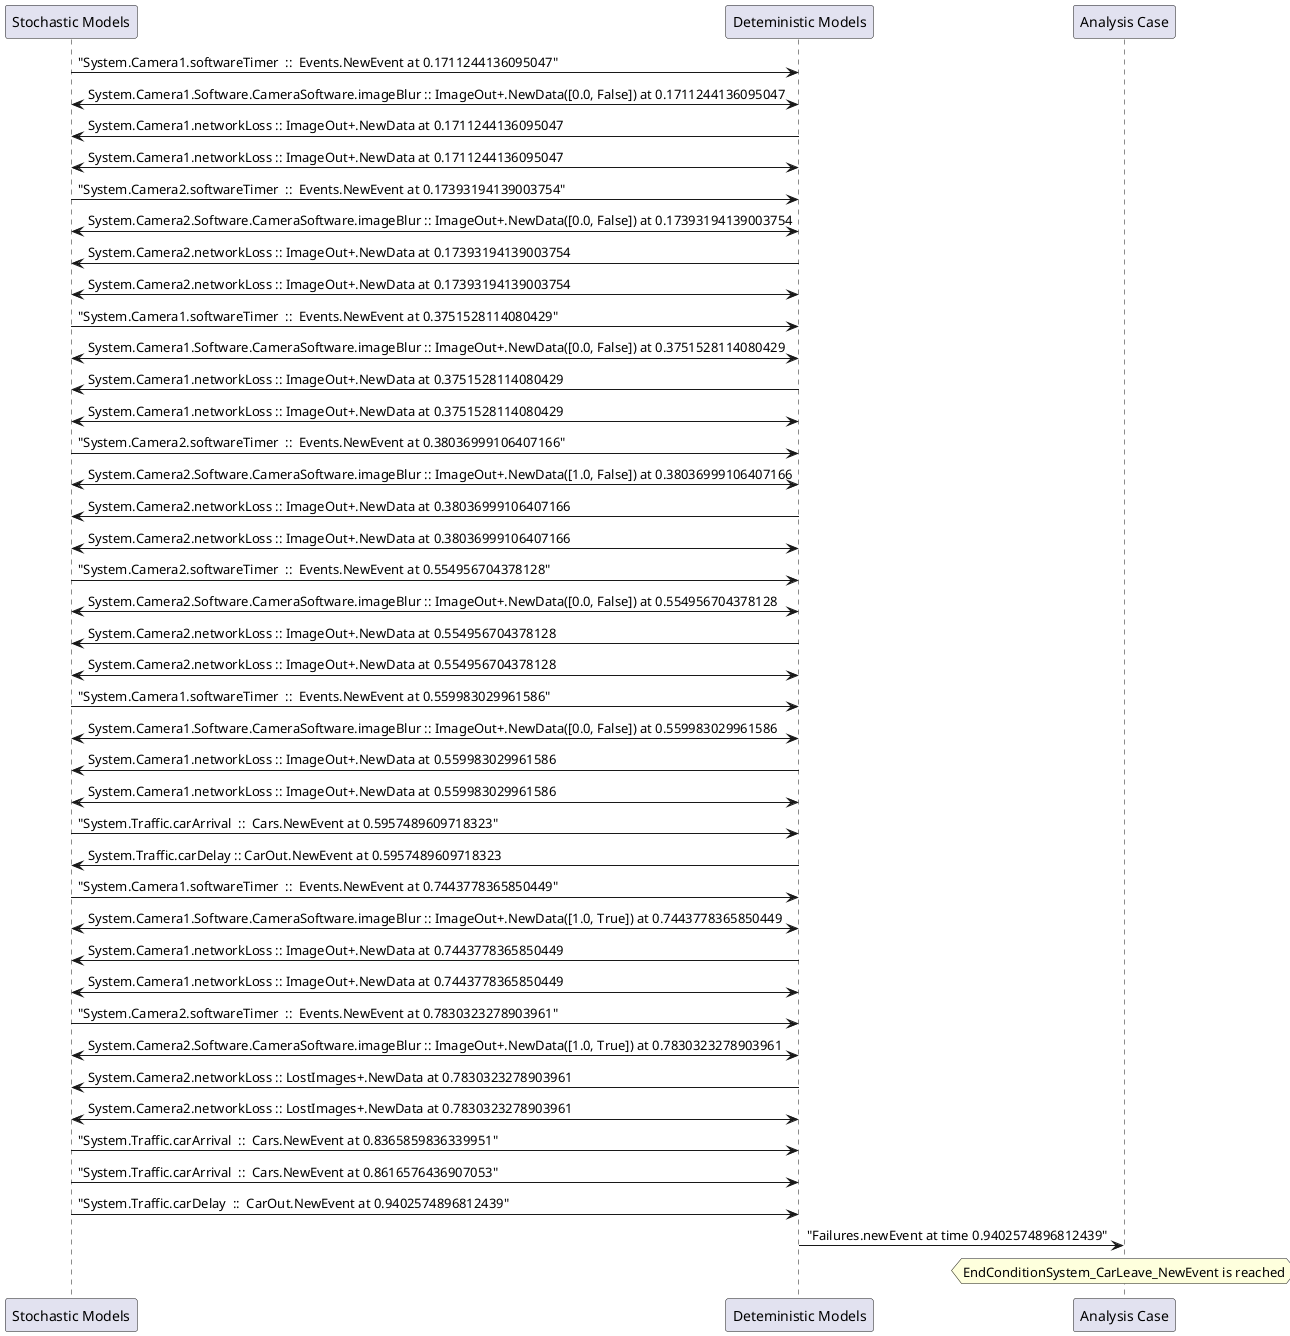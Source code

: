 
	@startuml
	participant "Stochastic Models" as stochmodel
	participant "Deteministic Models" as detmodel
	participant "Analysis Case" as analysis
	{7453_stop} stochmodel -> detmodel : "System.Camera1.softwareTimer  ::  Events.NewEvent at 0.1711244136095047"
detmodel <-> stochmodel : System.Camera1.Software.CameraSoftware.imageBlur :: ImageOut+.NewData([0.0, False]) at 0.1711244136095047
detmodel -> stochmodel : System.Camera1.networkLoss :: ImageOut+.NewData at 0.1711244136095047
detmodel <-> stochmodel : System.Camera1.networkLoss :: ImageOut+.NewData at 0.1711244136095047
{7469_stop} stochmodel -> detmodel : "System.Camera2.softwareTimer  ::  Events.NewEvent at 0.17393194139003754"
detmodel <-> stochmodel : System.Camera2.Software.CameraSoftware.imageBlur :: ImageOut+.NewData([0.0, False]) at 0.17393194139003754
detmodel -> stochmodel : System.Camera2.networkLoss :: ImageOut+.NewData at 0.17393194139003754
detmodel <-> stochmodel : System.Camera2.networkLoss :: ImageOut+.NewData at 0.17393194139003754
{7454_stop} stochmodel -> detmodel : "System.Camera1.softwareTimer  ::  Events.NewEvent at 0.3751528114080429"
detmodel <-> stochmodel : System.Camera1.Software.CameraSoftware.imageBlur :: ImageOut+.NewData([0.0, False]) at 0.3751528114080429
detmodel -> stochmodel : System.Camera1.networkLoss :: ImageOut+.NewData at 0.3751528114080429
detmodel <-> stochmodel : System.Camera1.networkLoss :: ImageOut+.NewData at 0.3751528114080429
{7470_stop} stochmodel -> detmodel : "System.Camera2.softwareTimer  ::  Events.NewEvent at 0.38036999106407166"
detmodel <-> stochmodel : System.Camera2.Software.CameraSoftware.imageBlur :: ImageOut+.NewData([1.0, False]) at 0.38036999106407166
detmodel -> stochmodel : System.Camera2.networkLoss :: ImageOut+.NewData at 0.38036999106407166
detmodel <-> stochmodel : System.Camera2.networkLoss :: ImageOut+.NewData at 0.38036999106407166
{7471_stop} stochmodel -> detmodel : "System.Camera2.softwareTimer  ::  Events.NewEvent at 0.554956704378128"
detmodel <-> stochmodel : System.Camera2.Software.CameraSoftware.imageBlur :: ImageOut+.NewData([0.0, False]) at 0.554956704378128
detmodel -> stochmodel : System.Camera2.networkLoss :: ImageOut+.NewData at 0.554956704378128
detmodel <-> stochmodel : System.Camera2.networkLoss :: ImageOut+.NewData at 0.554956704378128
{7455_stop} stochmodel -> detmodel : "System.Camera1.softwareTimer  ::  Events.NewEvent at 0.559983029961586"
detmodel <-> stochmodel : System.Camera1.Software.CameraSoftware.imageBlur :: ImageOut+.NewData([0.0, False]) at 0.559983029961586
detmodel -> stochmodel : System.Camera1.networkLoss :: ImageOut+.NewData at 0.559983029961586
detmodel <-> stochmodel : System.Camera1.networkLoss :: ImageOut+.NewData at 0.559983029961586
{7485_stop} stochmodel -> detmodel : "System.Traffic.carArrival  ::  Cars.NewEvent at 0.5957489609718323"
{7497_start} detmodel -> stochmodel : System.Traffic.carDelay :: CarOut.NewEvent at 0.5957489609718323
{7456_stop} stochmodel -> detmodel : "System.Camera1.softwareTimer  ::  Events.NewEvent at 0.7443778365850449"
detmodel <-> stochmodel : System.Camera1.Software.CameraSoftware.imageBlur :: ImageOut+.NewData([1.0, True]) at 0.7443778365850449
detmodel -> stochmodel : System.Camera1.networkLoss :: ImageOut+.NewData at 0.7443778365850449
detmodel <-> stochmodel : System.Camera1.networkLoss :: ImageOut+.NewData at 0.7443778365850449
{7472_stop} stochmodel -> detmodel : "System.Camera2.softwareTimer  ::  Events.NewEvent at 0.7830323278903961"
detmodel <-> stochmodel : System.Camera2.Software.CameraSoftware.imageBlur :: ImageOut+.NewData([1.0, True]) at 0.7830323278903961
detmodel -> stochmodel : System.Camera2.networkLoss :: LostImages+.NewData at 0.7830323278903961
detmodel <-> stochmodel : System.Camera2.networkLoss :: LostImages+.NewData at 0.7830323278903961
{7486_stop} stochmodel -> detmodel : "System.Traffic.carArrival  ::  Cars.NewEvent at 0.8365859836339951"
{7487_stop} stochmodel -> detmodel : "System.Traffic.carArrival  ::  Cars.NewEvent at 0.8616576436907053"
{7497_stop} stochmodel -> detmodel : "System.Traffic.carDelay  ::  CarOut.NewEvent at 0.9402574896812439"
{7497_start} <-> {7497_stop} : delay
detmodel -> analysis : "Failures.newEvent at time 0.9402574896812439"
hnote over analysis 
EndConditionSystem_CarLeave_NewEvent is reached
endnote
@enduml